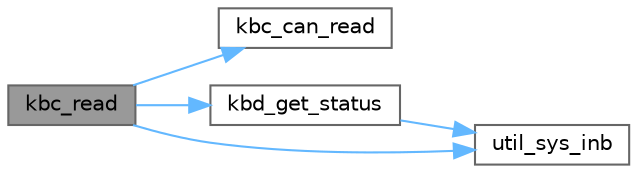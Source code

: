 digraph "kbc_read"
{
 // LATEX_PDF_SIZE
  bgcolor="transparent";
  edge [fontname=Helvetica,fontsize=10,labelfontname=Helvetica,labelfontsize=10];
  node [fontname=Helvetica,fontsize=10,shape=box,height=0.2,width=0.4];
  rankdir="LR";
  Node1 [label="kbc_read",height=0.2,width=0.4,color="gray40", fillcolor="grey60", style="filled", fontcolor="black",tooltip="This function reads the status of the KBC more completely."];
  Node1 -> Node2 [color="steelblue1",style="solid"];
  Node2 [label="kbc_can_read",height=0.2,width=0.4,color="grey40", fillcolor="white", style="filled",URL="$kbc_8c.html#a08a01750e27367718eca6d4cf23b69e2",tooltip="This function verifys if it is possible to read the status of the KBC."];
  Node1 -> Node3 [color="steelblue1",style="solid"];
  Node3 [label="kbd_get_status",height=0.2,width=0.4,color="grey40", fillcolor="white", style="filled",URL="$kbc_8c.html#a0cd424c16589e6f4f988d74d6d762635",tooltip="This function reads the status of the KBC."];
  Node3 -> Node4 [color="steelblue1",style="solid"];
  Node4 [label="util_sys_inb",height=0.2,width=0.4,color="grey40", fillcolor="white", style="filled",URL="$utils_8c.html#a79a031a8611f5b2d6afa4158e92b0fb4",tooltip=" "];
  Node1 -> Node4 [color="steelblue1",style="solid"];
}
